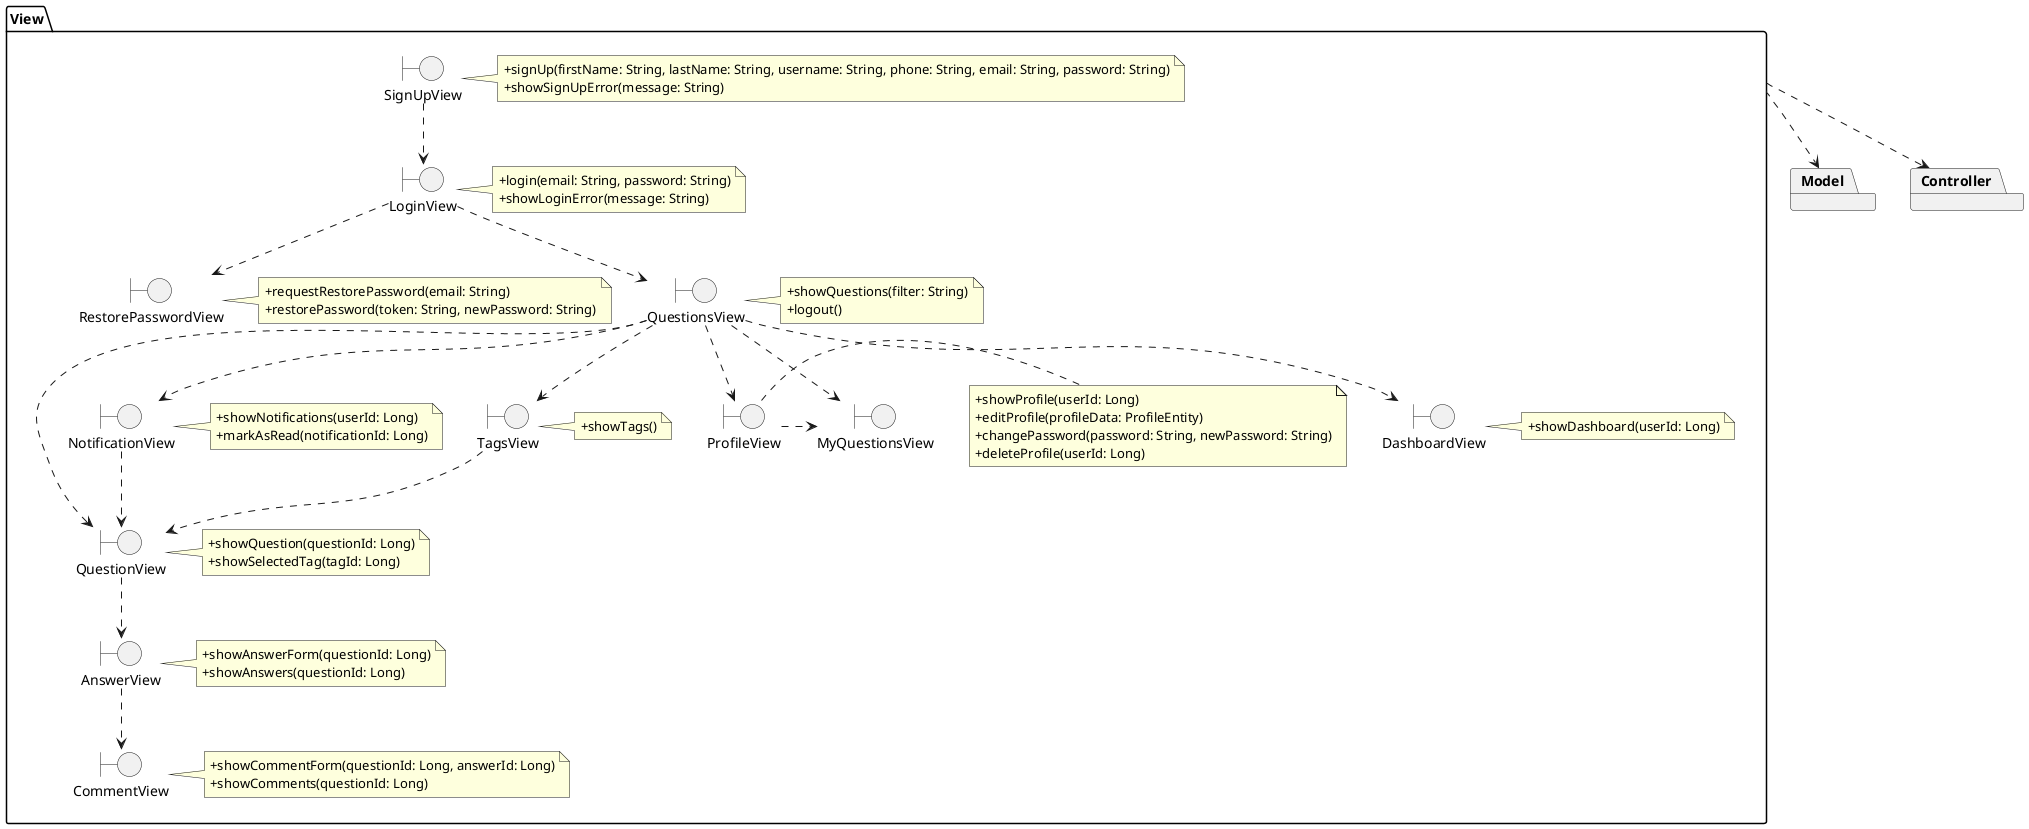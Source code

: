 @startuml

package Model {
}

package Controller {
}

View .down.> Controller
View .down.> Model

package View {
    boundary SignUpView
        note right of SignUpView
            +signUp(firstName: String, lastName: String, username: String, phone: String, email: String, password: String)
            +showSignUpError(message: String)
        end note

    boundary LoginView
    note right of LoginView
        +login(email: String, password: String)
        +showLoginError(message: String)
    end note

    boundary RestorePasswordView
    note right of RestorePasswordView
        +requestRestorePassword(email: String)
        +restorePassword(token: String, newPassword: String)
    end note

    boundary QuestionsView
    note right of QuestionsView
        +showQuestions(filter: String)
        +logout()
    end note

    boundary MyQuestionsView

    boundary QuestionView
    note right of QuestionView
        +showQuestion(questionId: Long)
        +showSelectedTag(tagId: Long)
    end note

    boundary AnswerView
    note right of AnswerView
        +showAnswerForm(questionId: Long)
        +showAnswers(questionId: Long)
    end note

    boundary CommentView
    note right of CommentView
        +showCommentForm(questionId: Long, answerId: Long)
        +showComments(questionId: Long)
    end note

    boundary NotificationView
    note right of NotificationView
        +showNotifications(userId: Long)
        +markAsRead(notificationId: Long)
    end note

    boundary TagsView
    note right of TagsView
        +showTags()
    end note

    boundary ProfileView
    note right of ProfileView
        +showProfile(userId: Long)
        +editProfile(profileData: ProfileEntity)
        +changePassword(password: String, newPassword: String)
        +deleteProfile(userId: Long)
    end note

    boundary DashboardView
    note right of DashboardView
        +showDashboard(userId: Long)
    end note

    SignUpView ..> LoginView
    LoginView ..> QuestionsView
    LoginView ..> RestorePasswordView
    QuestionsView ..> QuestionView
    QuestionsView ..> NotificationView
    QuestionsView ..> TagsView
    QuestionsView ..> ProfileView
    QuestionsView ..> DashboardView
    QuestionView ..> AnswerView
    AnswerView ..> CommentView
    NotificationView ..> QuestionView
    TagsView ..> QuestionView
    QuestionsView .right.> MyQuestionsView
    ProfileView .right.> MyQuestionsView

}

@enduml